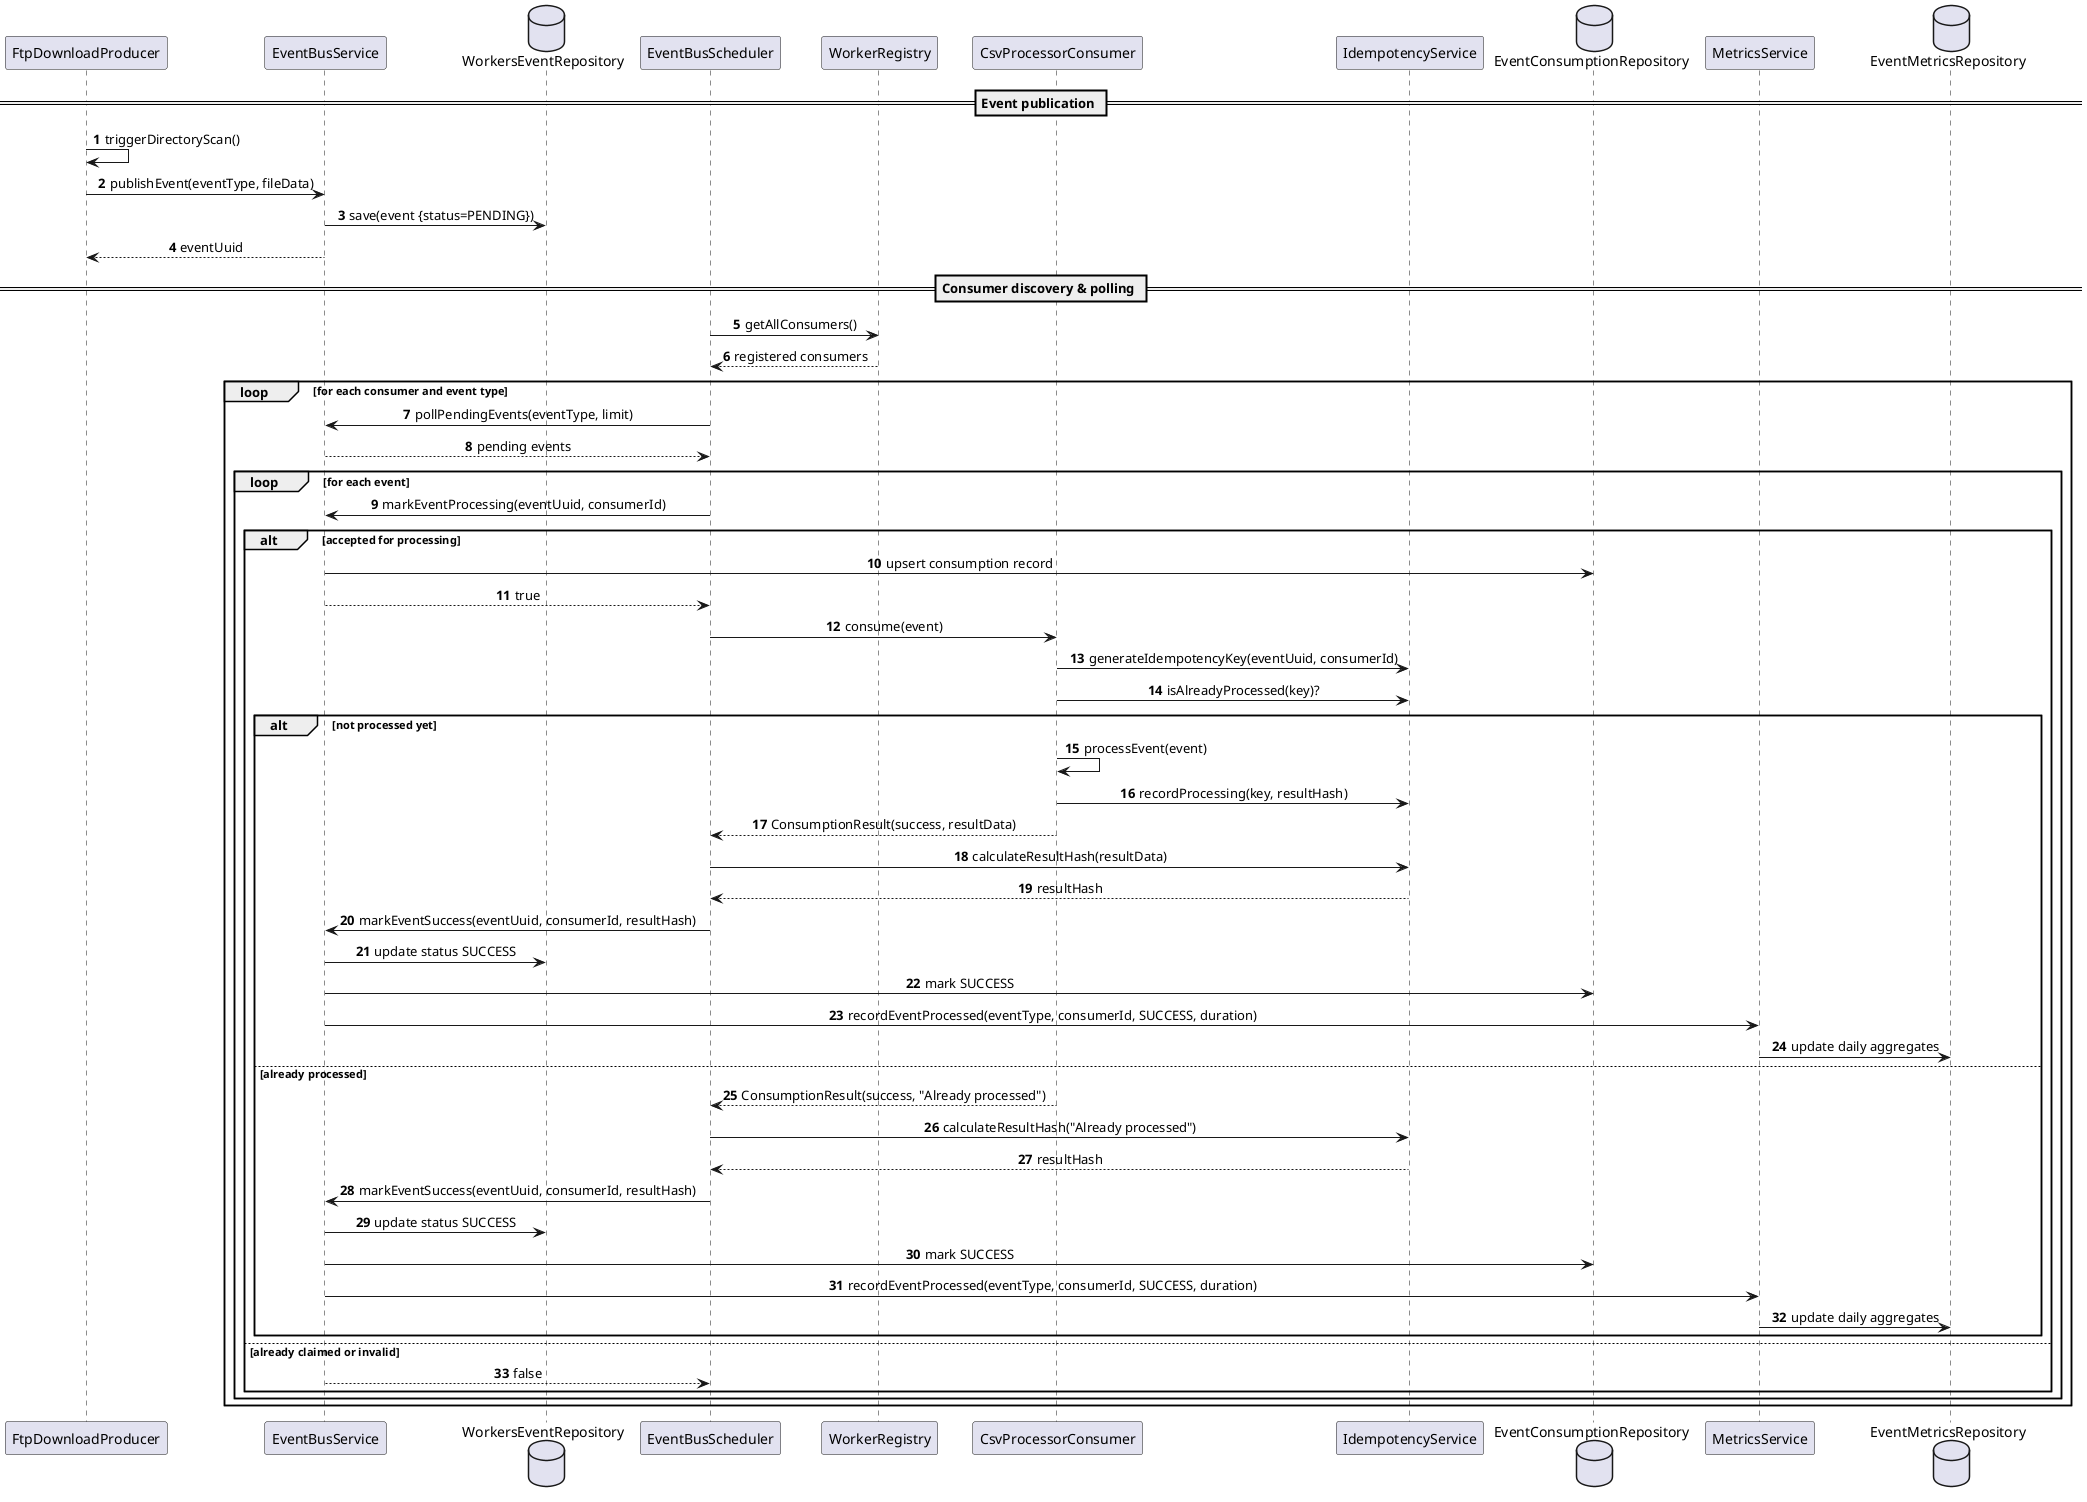 @startuml
' Sequence diagram illustrating event publishing and consumption
skinparam sequenceMessageAlign center
skinparam responseMessageBelowArrow true

autonumber
participant Producer as "FtpDownloadProducer"
participant Bus as "EventBusService"
database EventRepo as "WorkersEventRepository"
participant Scheduler as "EventBusScheduler"
participant Registry as "WorkerRegistry"
participant Consumer as "CsvProcessorConsumer"
participant Idempotency as "IdempotencyService"
database ConsumptionRepo as "EventConsumptionRepository"
participant Metrics as "MetricsService"
database MetricsRepo as "EventMetricsRepository"

== Event publication ==
Producer -> Producer : triggerDirectoryScan()
Producer -> Bus : publishEvent(eventType, fileData)
Bus -> EventRepo : save(event {status=PENDING})
Bus --> Producer : eventUuid

== Consumer discovery & polling ==
Scheduler -> Registry : getAllConsumers()
Registry --> Scheduler : registered consumers
loop for each consumer and event type
    Scheduler -> Bus : pollPendingEvents(eventType, limit)
    Bus --> Scheduler : pending events
    loop for each event
        Scheduler -> Bus : markEventProcessing(eventUuid, consumerId)
        alt accepted for processing
            Bus -> ConsumptionRepo : upsert consumption record
            Bus --> Scheduler : true
            Scheduler -> Consumer : consume(event)
            Consumer -> Idempotency : generateIdempotencyKey(eventUuid, consumerId)
            Consumer -> Idempotency : isAlreadyProcessed(key)?
            alt not processed yet
                Consumer -> Consumer : processEvent(event)
                Consumer -> Idempotency : recordProcessing(key, resultHash)
                Consumer --> Scheduler : ConsumptionResult(success, resultData)
                Scheduler -> Idempotency : calculateResultHash(resultData)
                Idempotency --> Scheduler : resultHash
                Scheduler -> Bus : markEventSuccess(eventUuid, consumerId, resultHash)
                Bus -> EventRepo : update status SUCCESS
                Bus -> ConsumptionRepo : mark SUCCESS
                Bus -> Metrics : recordEventProcessed(eventType, consumerId, SUCCESS, duration)
                Metrics -> MetricsRepo : update daily aggregates
            else already processed
                Consumer --> Scheduler : ConsumptionResult(success, "Already processed")
                Scheduler -> Idempotency : calculateResultHash("Already processed")
                Idempotency --> Scheduler : resultHash
                Scheduler -> Bus : markEventSuccess(eventUuid, consumerId, resultHash)
                Bus -> EventRepo : update status SUCCESS
                Bus -> ConsumptionRepo : mark SUCCESS
                Bus -> Metrics : recordEventProcessed(eventType, consumerId, SUCCESS, duration)
                Metrics -> MetricsRepo : update daily aggregates
            end
        else already claimed or invalid
            Bus --> Scheduler : false
        end
    end
end

@enduml
